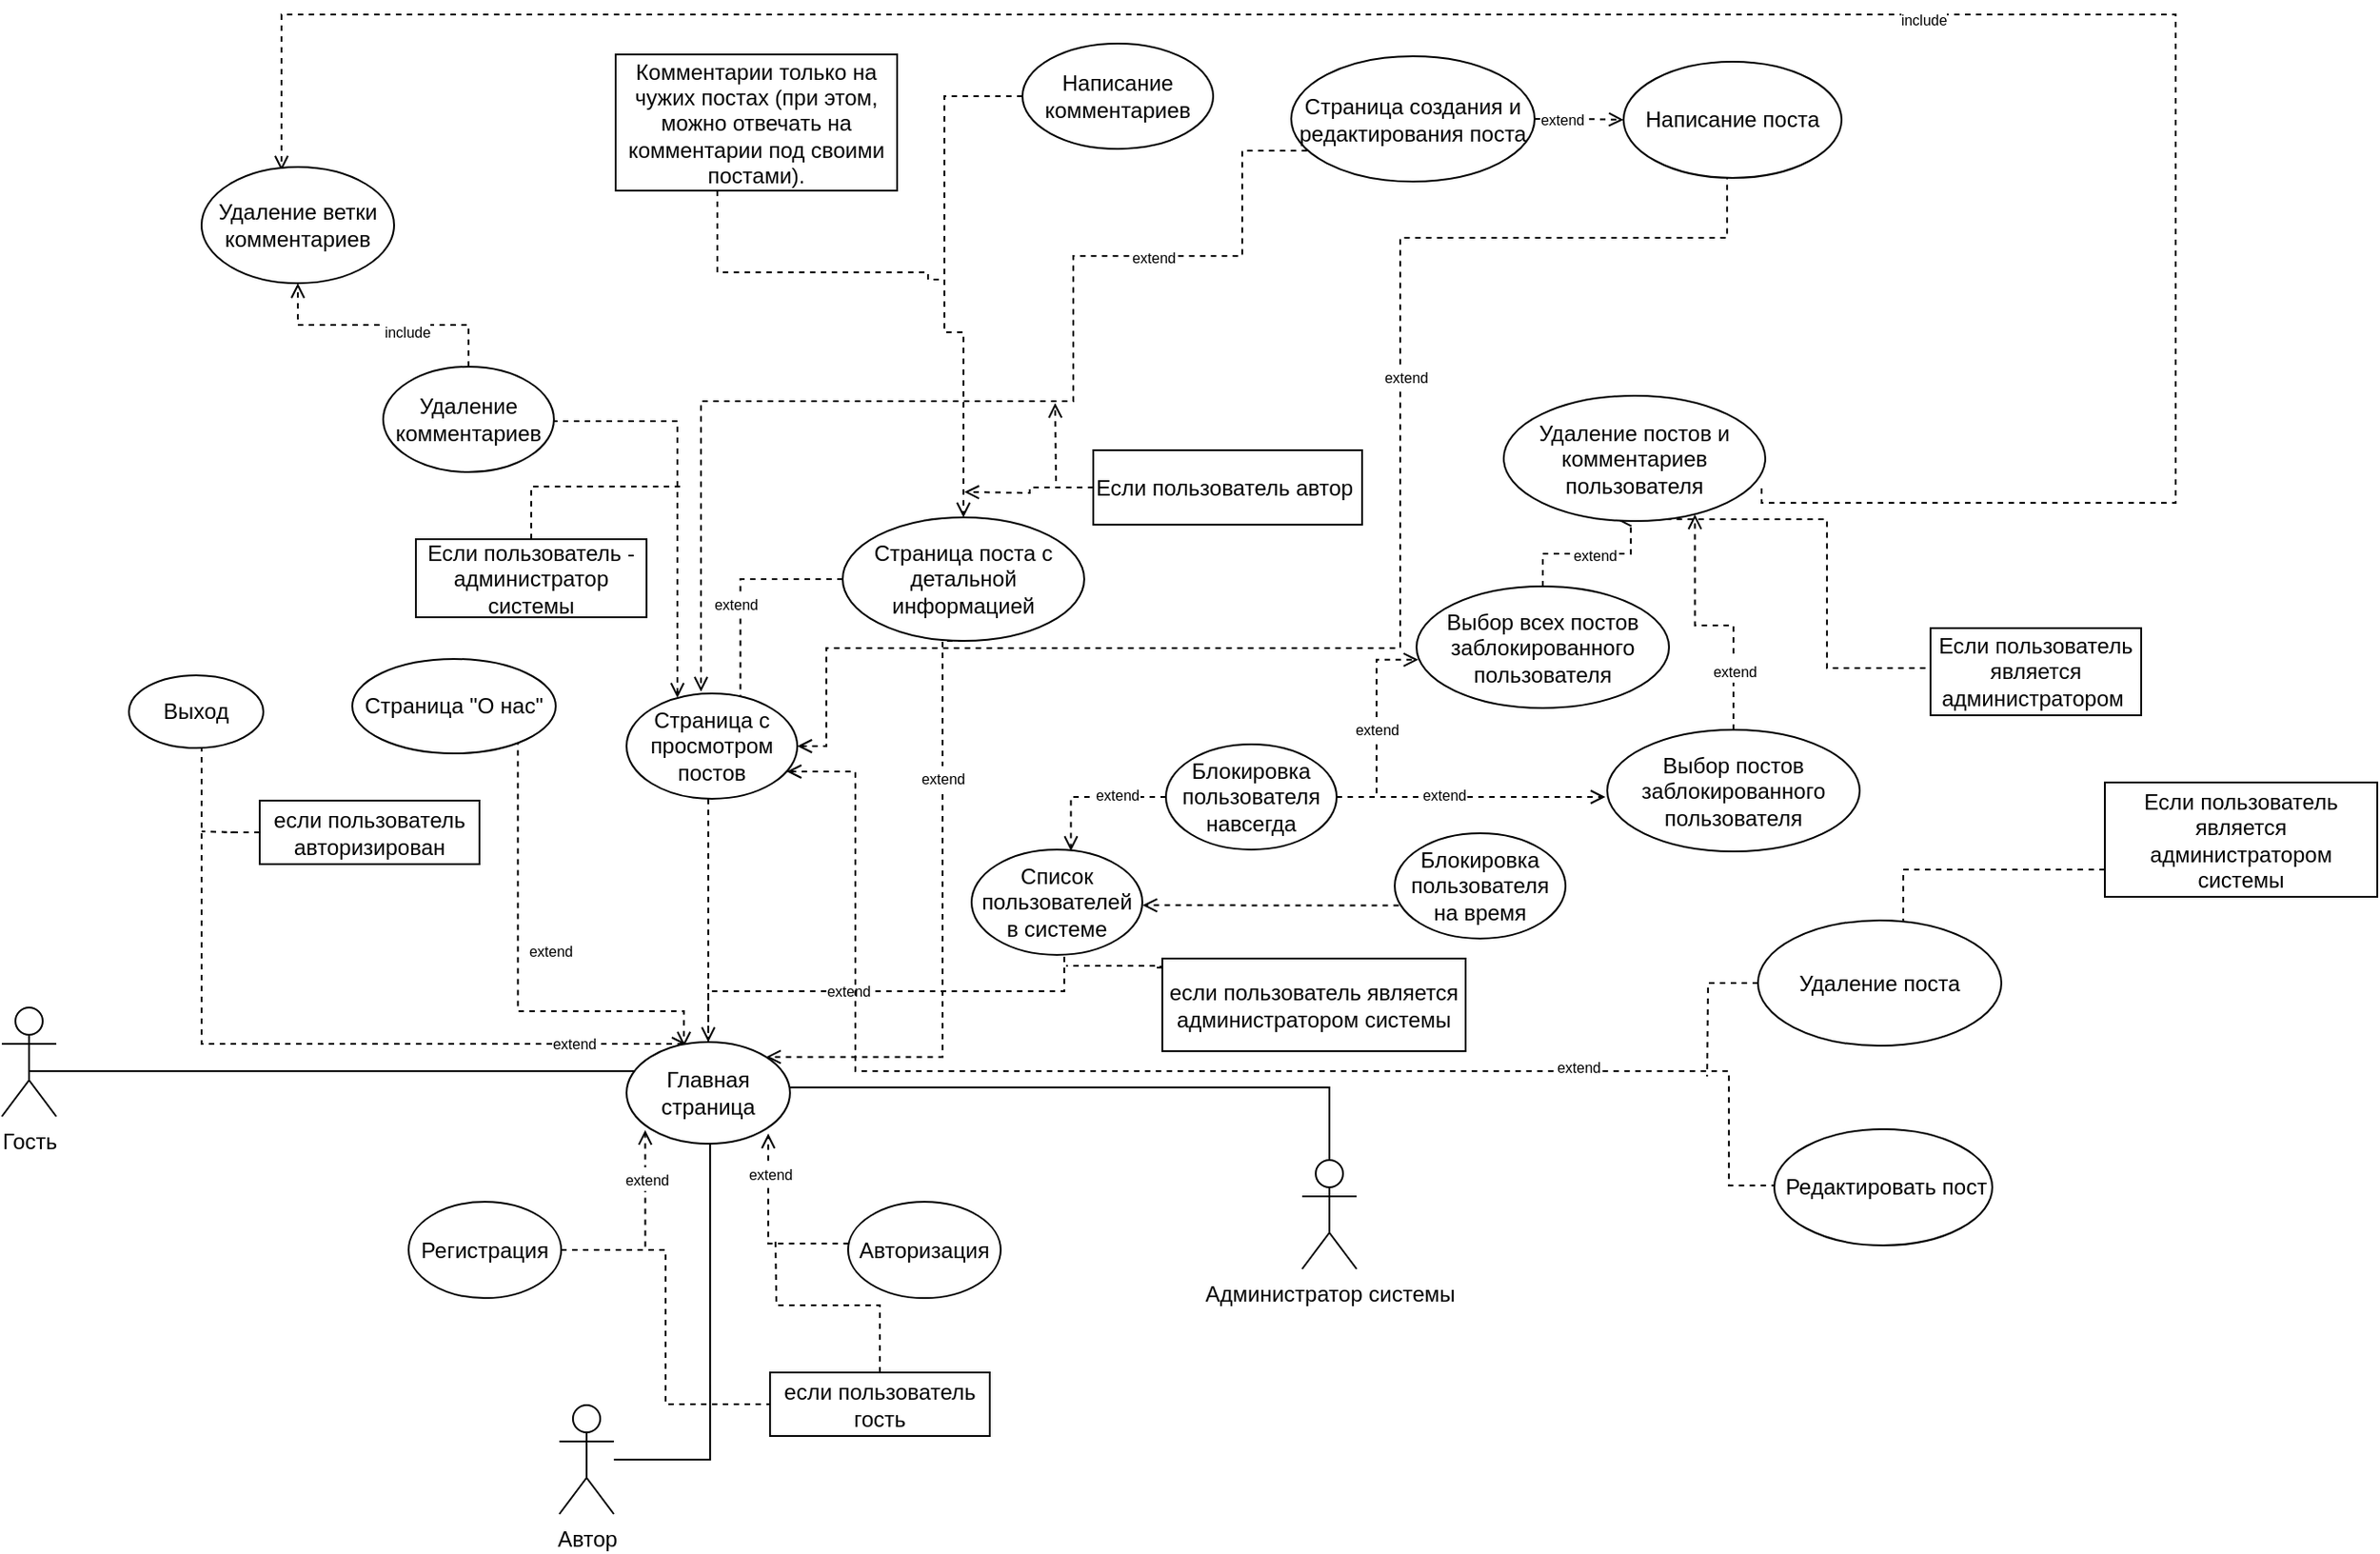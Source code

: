 <mxfile version="21.2.9" type="device">
  <diagram id="sm91266Ict_wW0NmNDLB" name="Страница 1">
    <mxGraphModel dx="1687" dy="1758" grid="1" gridSize="1" guides="1" tooltips="1" connect="1" arrows="1" fold="1" page="1" pageScale="1" pageWidth="1169" pageHeight="827" math="0" shadow="0">
      <root>
        <mxCell id="0" />
        <mxCell id="1" parent="0" />
        <mxCell id="CzZOBHB6xr2A1SYbztx6-7" style="edgeStyle=orthogonalEdgeStyle;rounded=0;orthogonalLoop=1;jettySize=auto;html=1;entryX=0.069;entryY=0.286;entryDx=0;entryDy=0;entryPerimeter=0;endArrow=none;endFill=0;exitX=0.5;exitY=0.5;exitDx=0;exitDy=0;exitPerimeter=0;" parent="1" source="CzZOBHB6xr2A1SYbztx6-3" target="CzZOBHB6xr2A1SYbztx6-6" edge="1">
          <mxGeometry relative="1" as="geometry">
            <Array as="points">
              <mxPoint x="305" y="113" />
            </Array>
          </mxGeometry>
        </mxCell>
        <mxCell id="CzZOBHB6xr2A1SYbztx6-3" value="Гость" style="shape=umlActor;verticalLabelPosition=bottom;verticalAlign=top;html=1;outlineConnect=0;" parent="1" vertex="1">
          <mxGeometry x="290" y="78" width="30" height="60" as="geometry" />
        </mxCell>
        <mxCell id="CzZOBHB6xr2A1SYbztx6-8" style="edgeStyle=orthogonalEdgeStyle;rounded=0;orthogonalLoop=1;jettySize=auto;html=1;endArrow=none;endFill=0;entryX=0.511;entryY=0.661;entryDx=0;entryDy=0;entryPerimeter=0;" parent="1" source="CzZOBHB6xr2A1SYbztx6-4" target="CzZOBHB6xr2A1SYbztx6-6" edge="1">
          <mxGeometry relative="1" as="geometry">
            <mxPoint x="587" y="456" as="targetPoint" />
          </mxGeometry>
        </mxCell>
        <mxCell id="CzZOBHB6xr2A1SYbztx6-4" value="Автор" style="shape=umlActor;verticalLabelPosition=bottom;verticalAlign=top;html=1;outlineConnect=0;" parent="1" vertex="1">
          <mxGeometry x="597" y="297" width="30" height="60" as="geometry" />
        </mxCell>
        <mxCell id="CzZOBHB6xr2A1SYbztx6-9" style="edgeStyle=orthogonalEdgeStyle;rounded=0;orthogonalLoop=1;jettySize=auto;html=1;entryX=0.968;entryY=0.332;entryDx=0;entryDy=0;entryPerimeter=0;endArrow=none;endFill=0;" parent="1" source="CzZOBHB6xr2A1SYbztx6-5" target="CzZOBHB6xr2A1SYbztx6-6" edge="1">
          <mxGeometry relative="1" as="geometry">
            <mxPoint x="908" y="111" as="targetPoint" />
            <Array as="points">
              <mxPoint x="721" y="122" />
            </Array>
          </mxGeometry>
        </mxCell>
        <mxCell id="CzZOBHB6xr2A1SYbztx6-5" value="Администратор системы" style="shape=umlActor;verticalLabelPosition=bottom;verticalAlign=top;html=1;outlineConnect=0;" parent="1" vertex="1">
          <mxGeometry x="1006" y="162" width="30" height="60" as="geometry" />
        </mxCell>
        <mxCell id="CzZOBHB6xr2A1SYbztx6-24" style="edgeStyle=orthogonalEdgeStyle;rounded=0;orthogonalLoop=1;jettySize=auto;html=1;dashed=1;endArrow=none;endFill=0;entryX=0.5;entryY=1;entryDx=0;entryDy=0;" parent="1" source="CzZOBHB6xr2A1SYbztx6-6" target="CzZOBHB6xr2A1SYbztx6-26" edge="1">
          <mxGeometry relative="1" as="geometry">
            <mxPoint x="849" y="45" as="targetPoint" />
            <Array as="points">
              <mxPoint x="679" y="69" />
              <mxPoint x="875" y="69" />
              <mxPoint x="875" y="45" />
              <mxPoint x="871" y="45" />
            </Array>
          </mxGeometry>
        </mxCell>
        <mxCell id="CzZOBHB6xr2A1SYbztx6-29" value="&lt;font style=&quot;font-size: 8px;&quot;&gt;extend&lt;/font&gt;" style="edgeLabel;html=1;align=center;verticalAlign=middle;resizable=0;points=[];" parent="CzZOBHB6xr2A1SYbztx6-24" vertex="1" connectable="0">
          <mxGeometry x="0.172" y="2" relative="1" as="geometry">
            <mxPoint x="-45" y="1" as="offset" />
          </mxGeometry>
        </mxCell>
        <mxCell id="CzZOBHB6xr2A1SYbztx6-35" style="edgeStyle=orthogonalEdgeStyle;rounded=0;orthogonalLoop=1;jettySize=auto;html=1;endArrow=open;endFill=0;dashed=1;exitX=0.814;exitY=0.852;exitDx=0;exitDy=0;exitPerimeter=0;entryX=0.351;entryY=0.044;entryDx=0;entryDy=0;entryPerimeter=0;" parent="1" source="CzZOBHB6xr2A1SYbztx6-34" target="CzZOBHB6xr2A1SYbztx6-6" edge="1">
          <mxGeometry relative="1" as="geometry">
            <mxPoint x="643" y="86" as="targetPoint" />
            <Array as="points">
              <mxPoint x="574" y="80" />
              <mxPoint x="666" y="80" />
            </Array>
          </mxGeometry>
        </mxCell>
        <mxCell id="CzZOBHB6xr2A1SYbztx6-36" value="&lt;font style=&quot;font-size: 8px;&quot;&gt;extend&lt;/font&gt;" style="edgeLabel;html=1;align=center;verticalAlign=middle;resizable=0;points=[];" parent="CzZOBHB6xr2A1SYbztx6-35" vertex="1" connectable="0">
          <mxGeometry x="0.268" relative="1" as="geometry">
            <mxPoint x="2" y="-34" as="offset" />
          </mxGeometry>
        </mxCell>
        <mxCell id="CzZOBHB6xr2A1SYbztx6-67" style="edgeStyle=orthogonalEdgeStyle;rounded=0;orthogonalLoop=1;jettySize=auto;html=1;dashed=1;endArrow=open;endFill=0;" parent="1" target="CzZOBHB6xr2A1SYbztx6-6" edge="1">
          <mxGeometry relative="1" as="geometry">
            <mxPoint x="401" y="-54" as="targetPoint" />
            <mxPoint x="397" y="-69" as="sourcePoint" />
            <Array as="points">
              <mxPoint x="400" y="-69" />
              <mxPoint x="400" y="98" />
            </Array>
          </mxGeometry>
        </mxCell>
        <mxCell id="CzZOBHB6xr2A1SYbztx6-69" value="&lt;font style=&quot;font-size: 8px;&quot;&gt;extend&lt;/font&gt;" style="edgeLabel;html=1;align=center;verticalAlign=middle;resizable=0;points=[];" parent="CzZOBHB6xr2A1SYbztx6-67" vertex="1" connectable="0">
          <mxGeometry x="0.716" y="1" relative="1" as="geometry">
            <mxPoint as="offset" />
          </mxGeometry>
        </mxCell>
        <mxCell id="CzZOBHB6xr2A1SYbztx6-6" value="Главная страница" style="ellipse;whiteSpace=wrap;html=1;" parent="1" vertex="1">
          <mxGeometry x="634" y="97" width="90" height="56" as="geometry" />
        </mxCell>
        <mxCell id="CzZOBHB6xr2A1SYbztx6-11" style="edgeStyle=orthogonalEdgeStyle;rounded=0;orthogonalLoop=1;jettySize=auto;html=1;endArrow=none;endFill=0;dashed=1;" parent="1" edge="1">
          <mxGeometry relative="1" as="geometry">
            <mxPoint x="712" y="175.99" as="sourcePoint" />
            <mxPoint x="712" y="168" as="targetPoint" />
            <Array as="points">
              <mxPoint x="712" y="163.99" />
              <mxPoint x="713" y="163.99" />
              <mxPoint x="713" y="164.99" />
            </Array>
          </mxGeometry>
        </mxCell>
        <mxCell id="CzZOBHB6xr2A1SYbztx6-10" value="Авторизация" style="ellipse;whiteSpace=wrap;html=1;" parent="1" vertex="1">
          <mxGeometry x="756" y="185" width="84" height="53" as="geometry" />
        </mxCell>
        <mxCell id="CzZOBHB6xr2A1SYbztx6-13" value="&lt;font style=&quot;font-size: 8px;&quot;&gt;extend&lt;/font&gt;" style="edgeStyle=orthogonalEdgeStyle;rounded=0;orthogonalLoop=1;jettySize=auto;html=1;endArrow=open;endFill=0;dashed=1;entryX=0.867;entryY=0.9;entryDx=0;entryDy=0;entryPerimeter=0;" parent="1" source="CzZOBHB6xr2A1SYbztx6-10" target="CzZOBHB6xr2A1SYbztx6-6" edge="1">
          <mxGeometry x="0.577" y="-1" relative="1" as="geometry">
            <mxPoint x="766" y="194" as="sourcePoint" />
            <mxPoint x="712" y="154" as="targetPoint" />
            <Array as="points">
              <mxPoint x="712" y="208" />
            </Array>
            <mxPoint as="offset" />
          </mxGeometry>
        </mxCell>
        <mxCell id="CzZOBHB6xr2A1SYbztx6-22" style="edgeStyle=orthogonalEdgeStyle;rounded=0;orthogonalLoop=1;jettySize=auto;html=1;entryX=0.114;entryY=0.865;entryDx=0;entryDy=0;entryPerimeter=0;endArrow=open;endFill=0;dashed=1;" parent="1" source="CzZOBHB6xr2A1SYbztx6-21" target="CzZOBHB6xr2A1SYbztx6-6" edge="1">
          <mxGeometry relative="1" as="geometry" />
        </mxCell>
        <mxCell id="CzZOBHB6xr2A1SYbztx6-23" value="&lt;font style=&quot;font-size: 8px;&quot;&gt;extend&lt;/font&gt;" style="edgeLabel;html=1;align=center;verticalAlign=middle;resizable=0;points=[];" parent="CzZOBHB6xr2A1SYbztx6-22" vertex="1" connectable="0">
          <mxGeometry x="0.53" relative="1" as="geometry">
            <mxPoint as="offset" />
          </mxGeometry>
        </mxCell>
        <mxCell id="HKZLChQpOovR4G1xa8em-35" style="edgeStyle=orthogonalEdgeStyle;rounded=0;orthogonalLoop=1;jettySize=auto;html=1;entryX=0;entryY=0.5;entryDx=0;entryDy=0;dashed=1;endArrow=none;endFill=0;" parent="1" source="CzZOBHB6xr2A1SYbztx6-21" target="HKZLChQpOovR4G1xa8em-33" edge="1">
          <mxGeometry relative="1" as="geometry" />
        </mxCell>
        <mxCell id="CzZOBHB6xr2A1SYbztx6-21" value="Регистрация" style="ellipse;whiteSpace=wrap;html=1;" parent="1" vertex="1">
          <mxGeometry x="514" y="185" width="84" height="53" as="geometry" />
        </mxCell>
        <mxCell id="HKZLChQpOovR4G1xa8em-3" style="edgeStyle=orthogonalEdgeStyle;rounded=0;orthogonalLoop=1;jettySize=auto;html=1;dashed=1;entryX=1.001;entryY=0.529;entryDx=0;entryDy=0;entryPerimeter=0;exitX=0.024;exitY=0.685;exitDx=0;exitDy=0;exitPerimeter=0;endArrow=open;endFill=0;" parent="1" source="HKZLChQpOovR4G1xa8em-4" target="CzZOBHB6xr2A1SYbztx6-26" edge="1">
          <mxGeometry relative="1" as="geometry">
            <mxPoint x="915" y="20" as="targetPoint" />
            <mxPoint x="1043" y="21" as="sourcePoint" />
            <Array as="points">
              <mxPoint x="1056" y="22" />
              <mxPoint x="1057" y="21" />
            </Array>
          </mxGeometry>
        </mxCell>
        <mxCell id="CzZOBHB6xr2A1SYbztx6-26" value="Список пользователей в системе" style="ellipse;whiteSpace=wrap;html=1;" parent="1" vertex="1">
          <mxGeometry x="824" y="-9" width="94" height="58" as="geometry" />
        </mxCell>
        <mxCell id="CzZOBHB6xr2A1SYbztx6-28" style="edgeStyle=orthogonalEdgeStyle;rounded=0;orthogonalLoop=1;jettySize=auto;html=1;entryX=0.582;entryY=0.013;entryDx=0;entryDy=0;entryPerimeter=0;endArrow=open;endFill=0;dashed=1;" parent="1" source="CzZOBHB6xr2A1SYbztx6-27" target="CzZOBHB6xr2A1SYbztx6-26" edge="1">
          <mxGeometry relative="1" as="geometry" />
        </mxCell>
        <mxCell id="CzZOBHB6xr2A1SYbztx6-30" value="&lt;font style=&quot;font-size: 8px;&quot;&gt;extend&lt;/font&gt;" style="edgeLabel;html=1;align=center;verticalAlign=middle;resizable=0;points=[];" parent="CzZOBHB6xr2A1SYbztx6-28" vertex="1" connectable="0">
          <mxGeometry x="0.115" y="-1" relative="1" as="geometry">
            <mxPoint x="18" y="-1" as="offset" />
          </mxGeometry>
        </mxCell>
        <mxCell id="iIgpIhfE_GZTqPhTx8C9-9" value="&lt;font style=&quot;font-size: 8px;&quot;&gt;extend&lt;/font&gt;" style="edgeStyle=orthogonalEdgeStyle;rounded=0;orthogonalLoop=1;jettySize=auto;html=1;entryX=0.007;entryY=0.603;entryDx=0;entryDy=0;entryPerimeter=0;dashed=1;endArrow=open;endFill=0;" parent="1" source="CzZOBHB6xr2A1SYbztx6-27" target="CzZOBHB6xr2A1SYbztx6-44" edge="1">
          <mxGeometry relative="1" as="geometry" />
        </mxCell>
        <mxCell id="o4W43aJyCqv1yzg-YPja-1" style="edgeStyle=orthogonalEdgeStyle;rounded=0;orthogonalLoop=1;jettySize=auto;html=1;dashed=1;startArrow=none;startFill=0;endArrow=open;endFill=0;" parent="1" source="CzZOBHB6xr2A1SYbztx6-27" edge="1">
          <mxGeometry relative="1" as="geometry">
            <mxPoint x="1173" y="-38" as="targetPoint" />
          </mxGeometry>
        </mxCell>
        <mxCell id="o4W43aJyCqv1yzg-YPja-3" value="&lt;font style=&quot;font-size: 8px;&quot;&gt;extend&lt;/font&gt;" style="edgeLabel;html=1;align=center;verticalAlign=middle;resizable=0;points=[];" parent="o4W43aJyCqv1yzg-YPja-1" vertex="1" connectable="0">
          <mxGeometry x="-0.215" y="2" relative="1" as="geometry">
            <mxPoint as="offset" />
          </mxGeometry>
        </mxCell>
        <mxCell id="CzZOBHB6xr2A1SYbztx6-27" value="Блокировка пользователя навсегда" style="ellipse;whiteSpace=wrap;html=1;" parent="1" vertex="1">
          <mxGeometry x="931" y="-67" width="94" height="58" as="geometry" />
        </mxCell>
        <mxCell id="CzZOBHB6xr2A1SYbztx6-75" style="edgeStyle=orthogonalEdgeStyle;rounded=0;orthogonalLoop=1;jettySize=auto;html=1;entryX=0.5;entryY=0;entryDx=0;entryDy=0;endArrow=open;endFill=0;dashed=1;" parent="1" source="CzZOBHB6xr2A1SYbztx6-32" target="CzZOBHB6xr2A1SYbztx6-6" edge="1">
          <mxGeometry relative="1" as="geometry">
            <Array as="points">
              <mxPoint x="679" y="-2" />
              <mxPoint x="679" y="-2" />
            </Array>
          </mxGeometry>
        </mxCell>
        <mxCell id="t2wk8PwcK764M3J-_1jS-20" style="edgeStyle=orthogonalEdgeStyle;rounded=0;orthogonalLoop=1;jettySize=auto;html=1;exitX=1;exitY=0.5;exitDx=0;exitDy=0;startArrow=open;startFill=0;dashed=1;endArrow=none;endFill=0;" edge="1" parent="1" source="CzZOBHB6xr2A1SYbztx6-32" target="t2wk8PwcK764M3J-_1jS-14">
          <mxGeometry relative="1" as="geometry">
            <mxPoint x="735" y="-66" as="sourcePoint" />
            <Array as="points">
              <mxPoint x="744" y="-66" />
              <mxPoint x="744" y="-120" />
              <mxPoint x="1060" y="-120" />
              <mxPoint x="1060" y="-346" />
              <mxPoint x="1240" y="-346" />
            </Array>
          </mxGeometry>
        </mxCell>
        <mxCell id="t2wk8PwcK764M3J-_1jS-30" value="&lt;font style=&quot;font-size: 8px;&quot;&gt;extend&lt;/font&gt;" style="edgeLabel;html=1;align=center;verticalAlign=middle;resizable=0;points=[];" vertex="1" connectable="0" parent="t2wk8PwcK764M3J-_1jS-20">
          <mxGeometry x="0.301" y="-3" relative="1" as="geometry">
            <mxPoint as="offset" />
          </mxGeometry>
        </mxCell>
        <mxCell id="t2wk8PwcK764M3J-_1jS-33" style="edgeStyle=orthogonalEdgeStyle;rounded=0;orthogonalLoop=1;jettySize=auto;html=1;dashed=1;endArrow=none;endFill=0;entryX=0;entryY=0.5;entryDx=0;entryDy=0;startArrow=open;startFill=0;" edge="1" parent="1" source="CzZOBHB6xr2A1SYbztx6-32" target="t2wk8PwcK764M3J-_1jS-34">
          <mxGeometry relative="1" as="geometry">
            <mxPoint x="827" y="-67" as="targetPoint" />
            <Array as="points">
              <mxPoint x="760" y="-52" />
              <mxPoint x="760" y="113" />
              <mxPoint x="1241" y="113" />
              <mxPoint x="1241" y="176" />
            </Array>
          </mxGeometry>
        </mxCell>
        <mxCell id="t2wk8PwcK764M3J-_1jS-36" value="&lt;font style=&quot;font-size: 8px;&quot;&gt;extend&lt;/font&gt;" style="edgeLabel;html=1;align=center;verticalAlign=middle;resizable=0;points=[];" vertex="1" connectable="0" parent="t2wk8PwcK764M3J-_1jS-33">
          <mxGeometry x="0.555" y="3" relative="1" as="geometry">
            <mxPoint as="offset" />
          </mxGeometry>
        </mxCell>
        <mxCell id="CzZOBHB6xr2A1SYbztx6-32" value="Страница с просмотром постов" style="ellipse;whiteSpace=wrap;html=1;" parent="1" vertex="1">
          <mxGeometry x="634" y="-95" width="94" height="58" as="geometry" />
        </mxCell>
        <mxCell id="CzZOBHB6xr2A1SYbztx6-34" value="Страница &quot;О нас&quot;" style="ellipse;whiteSpace=wrap;html=1;" parent="1" vertex="1">
          <mxGeometry x="483" y="-114" width="112" height="52" as="geometry" />
        </mxCell>
        <mxCell id="CzZOBHB6xr2A1SYbztx6-39" style="edgeStyle=orthogonalEdgeStyle;rounded=0;orthogonalLoop=1;jettySize=auto;html=1;entryX=0.667;entryY=0.026;entryDx=0;entryDy=0;entryPerimeter=0;dashed=1;endArrow=none;endFill=0;" parent="1" source="CzZOBHB6xr2A1SYbztx6-38" target="CzZOBHB6xr2A1SYbztx6-32" edge="1">
          <mxGeometry relative="1" as="geometry" />
        </mxCell>
        <mxCell id="CzZOBHB6xr2A1SYbztx6-40" value="&lt;font style=&quot;font-size: 8px;&quot;&gt;extend&lt;/font&gt;" style="edgeLabel;html=1;align=center;verticalAlign=middle;resizable=0;points=[];" parent="CzZOBHB6xr2A1SYbztx6-39" vertex="1" connectable="0">
          <mxGeometry x="0.143" y="-3" relative="1" as="geometry">
            <mxPoint as="offset" />
          </mxGeometry>
        </mxCell>
        <mxCell id="CzZOBHB6xr2A1SYbztx6-41" value="&lt;font style=&quot;font-size: 8px;&quot;&gt;extend&lt;/font&gt;" style="edgeStyle=orthogonalEdgeStyle;rounded=0;orthogonalLoop=1;jettySize=auto;html=1;entryX=1;entryY=0;entryDx=0;entryDy=0;exitX=0.5;exitY=1;exitDx=0;exitDy=0;endArrow=open;endFill=0;dashed=1;" parent="1" source="CzZOBHB6xr2A1SYbztx6-38" target="CzZOBHB6xr2A1SYbztx6-6" edge="1">
          <mxGeometry x="-0.488" relative="1" as="geometry">
            <Array as="points">
              <mxPoint x="808" y="105" />
            </Array>
            <mxPoint as="offset" />
          </mxGeometry>
        </mxCell>
        <mxCell id="CzZOBHB6xr2A1SYbztx6-63" style="edgeStyle=orthogonalEdgeStyle;rounded=0;orthogonalLoop=1;jettySize=auto;html=1;entryX=0.296;entryY=0.041;entryDx=0;entryDy=0;strokeColor=default;dashed=1;endArrow=open;endFill=0;entryPerimeter=0;exitX=1;exitY=0.5;exitDx=0;exitDy=0;" parent="1" source="CzZOBHB6xr2A1SYbztx6-62" target="CzZOBHB6xr2A1SYbztx6-32" edge="1">
          <mxGeometry relative="1" as="geometry">
            <mxPoint x="636" y="-192" as="sourcePoint" />
            <Array as="points">
              <mxPoint x="594" y="-245" />
              <mxPoint x="662" y="-245" />
              <mxPoint x="662" y="-93" />
            </Array>
          </mxGeometry>
        </mxCell>
        <mxCell id="CzZOBHB6xr2A1SYbztx6-66" value="extend" style="edgeLabel;html=1;align=center;verticalAlign=middle;resizable=0;points=[];fontSize=8;" parent="CzZOBHB6xr2A1SYbztx6-63" vertex="1" connectable="0">
          <mxGeometry x="0.247" relative="1" as="geometry">
            <mxPoint x="-49" y="1" as="offset" />
          </mxGeometry>
        </mxCell>
        <mxCell id="CzZOBHB6xr2A1SYbztx6-38" value="Страница поста с детальной информацией" style="ellipse;whiteSpace=wrap;html=1;" parent="1" vertex="1">
          <mxGeometry x="753" y="-192" width="133" height="68" as="geometry" />
        </mxCell>
        <mxCell id="o4W43aJyCqv1yzg-YPja-4" value="&lt;font style=&quot;font-size: 8px;&quot;&gt;extend&lt;/font&gt;" style="edgeStyle=orthogonalEdgeStyle;rounded=0;orthogonalLoop=1;jettySize=auto;html=1;entryX=0.432;entryY=0.99;entryDx=0;entryDy=0;entryPerimeter=0;dashed=1;endArrow=open;endFill=0;" parent="1" source="CzZOBHB6xr2A1SYbztx6-44" target="CzZOBHB6xr2A1SYbztx6-46" edge="1">
          <mxGeometry relative="1" as="geometry">
            <Array as="points">
              <mxPoint x="1139" y="-172" />
              <mxPoint x="1187" y="-172" />
            </Array>
          </mxGeometry>
        </mxCell>
        <mxCell id="CzZOBHB6xr2A1SYbztx6-44" value="Выбор всех постов заблокированного пользователя" style="ellipse;whiteSpace=wrap;html=1;" parent="1" vertex="1">
          <mxGeometry x="1069" y="-154" width="139" height="67" as="geometry" />
        </mxCell>
        <mxCell id="o4W43aJyCqv1yzg-YPja-6" style="edgeStyle=orthogonalEdgeStyle;rounded=0;orthogonalLoop=1;jettySize=auto;html=1;dashed=1;endArrow=none;endFill=0;entryX=0.003;entryY=0.418;entryDx=0;entryDy=0;entryPerimeter=0;" parent="1" source="CzZOBHB6xr2A1SYbztx6-46" target="iIgpIhfE_GZTqPhTx8C9-2" edge="1">
          <mxGeometry relative="1" as="geometry">
            <mxPoint x="1330" y="-109" as="targetPoint" />
            <Array as="points">
              <mxPoint x="1295" y="-191" />
              <mxPoint x="1295" y="-109" />
              <mxPoint x="1352" y="-109" />
            </Array>
          </mxGeometry>
        </mxCell>
        <mxCell id="o4W43aJyCqv1yzg-YPja-12" style="edgeStyle=orthogonalEdgeStyle;rounded=0;orthogonalLoop=1;jettySize=auto;html=1;exitX=0.986;exitY=0.739;exitDx=0;exitDy=0;exitPerimeter=0;entryX=0.415;entryY=0.031;entryDx=0;entryDy=0;entryPerimeter=0;dashed=1;endArrow=open;endFill=0;" parent="1" source="CzZOBHB6xr2A1SYbztx6-46" target="o4W43aJyCqv1yzg-YPja-10" edge="1">
          <mxGeometry relative="1" as="geometry">
            <mxPoint x="493" y="-385" as="targetPoint" />
            <Array as="points">
              <mxPoint x="1487" y="-200" />
              <mxPoint x="1487" y="-469" />
              <mxPoint x="444" y="-469" />
            </Array>
          </mxGeometry>
        </mxCell>
        <mxCell id="o4W43aJyCqv1yzg-YPja-13" value="&lt;font style=&quot;font-size: 8px;&quot;&gt;include&lt;/font&gt;" style="edgeLabel;html=1;align=center;verticalAlign=middle;resizable=0;points=[];" parent="o4W43aJyCqv1yzg-YPja-12" vertex="1" connectable="0">
          <mxGeometry x="-0.212" y="2" relative="1" as="geometry">
            <mxPoint as="offset" />
          </mxGeometry>
        </mxCell>
        <mxCell id="CzZOBHB6xr2A1SYbztx6-46" value="Удаление постов и комментариев пользователя" style="ellipse;whiteSpace=wrap;html=1;" parent="1" vertex="1">
          <mxGeometry x="1117" y="-259" width="144" height="69" as="geometry" />
        </mxCell>
        <mxCell id="HKZLChQpOovR4G1xa8em-27" style="edgeStyle=orthogonalEdgeStyle;rounded=0;orthogonalLoop=1;jettySize=auto;html=1;dashed=1;endArrow=open;endFill=0;" parent="1" source="CzZOBHB6xr2A1SYbztx6-49" target="CzZOBHB6xr2A1SYbztx6-38" edge="1">
          <mxGeometry relative="1" as="geometry">
            <Array as="points">
              <mxPoint x="809" y="-424" />
              <mxPoint x="809" y="-294" />
            </Array>
          </mxGeometry>
        </mxCell>
        <mxCell id="CzZOBHB6xr2A1SYbztx6-49" value="Написание комментариев" style="ellipse;whiteSpace=wrap;html=1;" parent="1" vertex="1">
          <mxGeometry x="852" y="-453" width="105" height="58" as="geometry" />
        </mxCell>
        <mxCell id="o4W43aJyCqv1yzg-YPja-9" style="edgeStyle=orthogonalEdgeStyle;rounded=0;orthogonalLoop=1;jettySize=auto;html=1;dashed=1;endArrow=open;endFill=0;entryX=0.5;entryY=1;entryDx=0;entryDy=0;" parent="1" source="CzZOBHB6xr2A1SYbztx6-62" target="o4W43aJyCqv1yzg-YPja-10" edge="1">
          <mxGeometry relative="1" as="geometry">
            <mxPoint x="461" y="-306" as="targetPoint" />
          </mxGeometry>
        </mxCell>
        <mxCell id="o4W43aJyCqv1yzg-YPja-11" value="&lt;font style=&quot;font-size: 8px;&quot;&gt;include&lt;/font&gt;" style="edgeLabel;html=1;align=center;verticalAlign=middle;resizable=0;points=[];" parent="o4W43aJyCqv1yzg-YPja-9" vertex="1" connectable="0">
          <mxGeometry x="-0.186" y="3" relative="1" as="geometry">
            <mxPoint as="offset" />
          </mxGeometry>
        </mxCell>
        <mxCell id="CzZOBHB6xr2A1SYbztx6-62" value="Удаление комментариев" style="ellipse;whiteSpace=wrap;html=1;" parent="1" vertex="1">
          <mxGeometry x="500" y="-275" width="94" height="58" as="geometry" />
        </mxCell>
        <mxCell id="CzZOBHB6xr2A1SYbztx6-68" value="Выход" style="ellipse;whiteSpace=wrap;html=1;" parent="1" vertex="1">
          <mxGeometry x="360" y="-105" width="74" height="40" as="geometry" />
        </mxCell>
        <mxCell id="CzZOBHB6xr2A1SYbztx6-71" style="edgeStyle=orthogonalEdgeStyle;rounded=0;orthogonalLoop=1;jettySize=auto;html=1;dashed=1;endArrow=none;endFill=0;" parent="1" source="CzZOBHB6xr2A1SYbztx6-70" edge="1">
          <mxGeometry relative="1" as="geometry">
            <mxPoint x="400" y="-19" as="targetPoint" />
          </mxGeometry>
        </mxCell>
        <mxCell id="CzZOBHB6xr2A1SYbztx6-70" value="&lt;font style=&quot;font-size: 12px;&quot;&gt;если пользователь авторизирован&lt;/font&gt;" style="rounded=0;whiteSpace=wrap;html=1;fillStyle=auto;strokeColor=default;fontFamily=Helvetica;fontSize=12;fontColor=#030303;fillColor=default;gradientColor=none;" parent="1" vertex="1">
          <mxGeometry x="432" y="-36" width="121" height="35" as="geometry" />
        </mxCell>
        <mxCell id="CzZOBHB6xr2A1SYbztx6-73" style="edgeStyle=orthogonalEdgeStyle;rounded=0;orthogonalLoop=1;jettySize=auto;html=1;endArrow=none;endFill=0;dashed=1;" parent="1" edge="1">
          <mxGeometry relative="1" as="geometry">
            <mxPoint x="876" y="55" as="targetPoint" />
            <Array as="points">
              <mxPoint x="928" y="56" />
            </Array>
            <mxPoint x="926" y="56" as="sourcePoint" />
          </mxGeometry>
        </mxCell>
        <mxCell id="CzZOBHB6xr2A1SYbztx6-72" value="если пользователь является администратором системы" style="rounded=0;whiteSpace=wrap;html=1;fillStyle=auto;strokeColor=default;fontFamily=Helvetica;fontSize=12;fontColor=#030303;fillColor=default;gradientColor=none;" parent="1" vertex="1">
          <mxGeometry x="929" y="51" width="167" height="51" as="geometry" />
        </mxCell>
        <mxCell id="CzZOBHB6xr2A1SYbztx6-77" style="edgeStyle=orthogonalEdgeStyle;rounded=0;orthogonalLoop=1;jettySize=auto;html=1;dashed=1;endArrow=none;endFill=0;exitX=0.5;exitY=0;exitDx=0;exitDy=0;" parent="1" source="CzZOBHB6xr2A1SYbztx6-76" edge="1">
          <mxGeometry relative="1" as="geometry">
            <mxPoint x="661" y="-210" as="targetPoint" />
            <Array as="points">
              <mxPoint x="582" y="-209" />
              <mxPoint x="663" y="-209" />
            </Array>
          </mxGeometry>
        </mxCell>
        <mxCell id="CzZOBHB6xr2A1SYbztx6-76" value="Если пользователь - администратор системы" style="rounded=0;whiteSpace=wrap;html=1;fillStyle=auto;strokeColor=default;fontFamily=Helvetica;fontSize=12;fontColor=#030303;fillColor=default;gradientColor=none;" parent="1" vertex="1">
          <mxGeometry x="518" y="-180" width="127" height="43" as="geometry" />
        </mxCell>
        <mxCell id="HKZLChQpOovR4G1xa8em-2" style="edgeStyle=orthogonalEdgeStyle;rounded=0;orthogonalLoop=1;jettySize=auto;html=1;dashed=1;endArrow=none;endFill=0;" parent="1" source="HKZLChQpOovR4G1xa8em-1" edge="1">
          <mxGeometry relative="1" as="geometry">
            <mxPoint x="808" y="-323" as="targetPoint" />
            <Array as="points">
              <mxPoint x="684" y="-327" />
              <mxPoint x="800" y="-327" />
              <mxPoint x="800" y="-323" />
              <mxPoint x="808" y="-323" />
            </Array>
          </mxGeometry>
        </mxCell>
        <mxCell id="HKZLChQpOovR4G1xa8em-1" value="Комментарии только на чужих постах (при этом, можно отвечать на комментарии под своими постами)." style="rounded=0;whiteSpace=wrap;html=1;fillStyle=auto;strokeColor=default;fontFamily=Helvetica;fontSize=12;fontColor=#030303;fillColor=default;gradientColor=none;" parent="1" vertex="1">
          <mxGeometry x="628" y="-447" width="155" height="75" as="geometry" />
        </mxCell>
        <mxCell id="HKZLChQpOovR4G1xa8em-4" value="Блокировка пользователя на время" style="ellipse;whiteSpace=wrap;html=1;" parent="1" vertex="1">
          <mxGeometry x="1057" y="-18" width="94" height="58" as="geometry" />
        </mxCell>
        <mxCell id="HKZLChQpOovR4G1xa8em-22" style="edgeStyle=orthogonalEdgeStyle;rounded=0;orthogonalLoop=1;jettySize=auto;html=1;endArrow=open;endFill=0;dashed=1;exitX=0.1;exitY=0.773;exitDx=0;exitDy=0;exitPerimeter=0;" parent="1" source="t2wk8PwcK764M3J-_1jS-9" edge="1">
          <mxGeometry relative="1" as="geometry">
            <mxPoint x="675" y="-96" as="targetPoint" />
            <Array as="points">
              <mxPoint x="1013" y="-394" />
              <mxPoint x="973" y="-394" />
              <mxPoint x="973" y="-336" />
              <mxPoint x="880" y="-336" />
              <mxPoint x="880" y="-256" />
              <mxPoint x="675" y="-256" />
            </Array>
            <mxPoint x="936.656" y="-336" as="sourcePoint" />
          </mxGeometry>
        </mxCell>
        <mxCell id="HKZLChQpOovR4G1xa8em-29" value="&lt;font style=&quot;font-size: 8px;&quot;&gt;extend&lt;/font&gt;" style="edgeLabel;html=1;align=center;verticalAlign=middle;resizable=0;points=[];" parent="HKZLChQpOovR4G1xa8em-22" vertex="1" connectable="0">
          <mxGeometry x="-0.532" relative="1" as="geometry">
            <mxPoint as="offset" />
          </mxGeometry>
        </mxCell>
        <mxCell id="HKZLChQpOovR4G1xa8em-34" style="edgeStyle=orthogonalEdgeStyle;rounded=0;orthogonalLoop=1;jettySize=auto;html=1;endArrow=none;endFill=0;dashed=1;" parent="1" source="HKZLChQpOovR4G1xa8em-33" edge="1">
          <mxGeometry relative="1" as="geometry">
            <mxPoint x="716" y="204" as="targetPoint" />
          </mxGeometry>
        </mxCell>
        <mxCell id="HKZLChQpOovR4G1xa8em-33" value="&lt;font style=&quot;font-size: 12px;&quot;&gt;если пользователь гость&lt;/font&gt;" style="rounded=0;whiteSpace=wrap;html=1;fillStyle=auto;strokeColor=default;fontFamily=Helvetica;fontSize=12;fontColor=#030303;fillColor=default;gradientColor=none;" parent="1" vertex="1">
          <mxGeometry x="713" y="279" width="121" height="35" as="geometry" />
        </mxCell>
        <mxCell id="iIgpIhfE_GZTqPhTx8C9-2" value="Если пользователь является администратором&amp;nbsp;" style="rounded=0;whiteSpace=wrap;html=1;fillStyle=auto;strokeColor=default;fontFamily=Helvetica;fontSize=12;fontColor=#030303;fillColor=default;gradientColor=none;" parent="1" vertex="1">
          <mxGeometry x="1352" y="-131" width="116" height="48" as="geometry" />
        </mxCell>
        <mxCell id="o4W43aJyCqv1yzg-YPja-5" value="&lt;font style=&quot;font-size: 8px;&quot;&gt;extend&lt;/font&gt;" style="edgeStyle=orthogonalEdgeStyle;rounded=0;orthogonalLoop=1;jettySize=auto;html=1;entryX=0.731;entryY=0.947;entryDx=0;entryDy=0;entryPerimeter=0;endArrow=open;endFill=0;dashed=1;" parent="1" source="o4W43aJyCqv1yzg-YPja-2" target="CzZOBHB6xr2A1SYbztx6-46" edge="1">
          <mxGeometry x="-0.527" relative="1" as="geometry">
            <mxPoint as="offset" />
          </mxGeometry>
        </mxCell>
        <mxCell id="o4W43aJyCqv1yzg-YPja-2" value="Выбор постов заблокированного пользователя" style="ellipse;whiteSpace=wrap;html=1;" parent="1" vertex="1">
          <mxGeometry x="1174" y="-75" width="139" height="67" as="geometry" />
        </mxCell>
        <mxCell id="o4W43aJyCqv1yzg-YPja-10" value="Удаление ветки комментариев" style="ellipse;whiteSpace=wrap;html=1;" parent="1" vertex="1">
          <mxGeometry x="400" y="-385" width="106" height="64" as="geometry" />
        </mxCell>
        <mxCell id="t2wk8PwcK764M3J-_1jS-3" style="edgeStyle=orthogonalEdgeStyle;rounded=0;orthogonalLoop=1;jettySize=auto;html=1;dashed=1;endArrow=open;endFill=0;" edge="1" parent="1" source="t2wk8PwcK764M3J-_1jS-2">
          <mxGeometry relative="1" as="geometry">
            <mxPoint x="870" y="-255" as="targetPoint" />
          </mxGeometry>
        </mxCell>
        <mxCell id="t2wk8PwcK764M3J-_1jS-5" style="edgeStyle=orthogonalEdgeStyle;rounded=0;orthogonalLoop=1;jettySize=auto;html=1;dashed=1;endArrow=open;endFill=0;" edge="1" parent="1" source="t2wk8PwcK764M3J-_1jS-2">
          <mxGeometry relative="1" as="geometry">
            <mxPoint x="820" y="-206" as="targetPoint" />
          </mxGeometry>
        </mxCell>
        <mxCell id="t2wk8PwcK764M3J-_1jS-2" value="Если пользователь автор&amp;nbsp;" style="rounded=0;whiteSpace=wrap;html=1;fillStyle=auto;strokeColor=default;fontFamily=Helvetica;fontSize=12;fontColor=#030303;fillColor=default;gradientColor=none;" vertex="1" parent="1">
          <mxGeometry x="891" y="-229" width="148" height="41" as="geometry" />
        </mxCell>
        <mxCell id="t2wk8PwcK764M3J-_1jS-17" style="edgeStyle=orthogonalEdgeStyle;rounded=0;orthogonalLoop=1;jettySize=auto;html=1;dashed=1;endArrow=open;endFill=0;" edge="1" parent="1" source="t2wk8PwcK764M3J-_1jS-9" target="t2wk8PwcK764M3J-_1jS-14">
          <mxGeometry relative="1" as="geometry" />
        </mxCell>
        <mxCell id="t2wk8PwcK764M3J-_1jS-31" value="&lt;font style=&quot;font-size: 8px;&quot;&gt;extend&lt;/font&gt;" style="edgeLabel;html=1;align=center;verticalAlign=middle;resizable=0;points=[];" vertex="1" connectable="0" parent="t2wk8PwcK764M3J-_1jS-17">
          <mxGeometry x="-0.39" y="1" relative="1" as="geometry">
            <mxPoint as="offset" />
          </mxGeometry>
        </mxCell>
        <mxCell id="t2wk8PwcK764M3J-_1jS-14" value="Написание поста" style="ellipse;whiteSpace=wrap;html=1;" vertex="1" parent="1">
          <mxGeometry x="1183" y="-443" width="120" height="64" as="geometry" />
        </mxCell>
        <mxCell id="t2wk8PwcK764M3J-_1jS-9" value="Страница создания и редактирования поста" style="ellipse;whiteSpace=wrap;html=1;" vertex="1" parent="1">
          <mxGeometry x="1000" y="-446" width="134" height="69" as="geometry" />
        </mxCell>
        <mxCell id="t2wk8PwcK764M3J-_1jS-38" style="edgeStyle=orthogonalEdgeStyle;rounded=0;orthogonalLoop=1;jettySize=auto;html=1;dashed=1;endArrow=none;endFill=0;entryX=0.619;entryY=0.014;entryDx=0;entryDy=0;entryPerimeter=0;" edge="1" parent="1" source="t2wk8PwcK764M3J-_1jS-26" target="t2wk8PwcK764M3J-_1jS-35">
          <mxGeometry relative="1" as="geometry">
            <mxPoint x="1238" y="61" as="targetPoint" />
            <Array as="points">
              <mxPoint x="1337" y="2" />
              <mxPoint x="1337" y="31" />
            </Array>
          </mxGeometry>
        </mxCell>
        <mxCell id="t2wk8PwcK764M3J-_1jS-26" value="Если пользователь является администратором системы" style="rounded=0;whiteSpace=wrap;html=1;fillStyle=auto;strokeColor=default;fontFamily=Helvetica;fontSize=12;fontColor=#030303;fillColor=default;gradientColor=none;" vertex="1" parent="1">
          <mxGeometry x="1448" y="-46" width="150" height="63" as="geometry" />
        </mxCell>
        <mxCell id="t2wk8PwcK764M3J-_1jS-34" value="&amp;nbsp;Редактировать пост" style="ellipse;whiteSpace=wrap;html=1;" vertex="1" parent="1">
          <mxGeometry x="1266" y="145" width="120" height="64" as="geometry" />
        </mxCell>
        <mxCell id="t2wk8PwcK764M3J-_1jS-37" style="edgeStyle=orthogonalEdgeStyle;rounded=0;orthogonalLoop=1;jettySize=auto;html=1;dashed=1;endArrow=none;endFill=0;startArrow=none;startFill=0;" edge="1" parent="1" source="t2wk8PwcK764M3J-_1jS-35">
          <mxGeometry relative="1" as="geometry">
            <mxPoint x="1229" y="116" as="targetPoint" />
          </mxGeometry>
        </mxCell>
        <mxCell id="t2wk8PwcK764M3J-_1jS-35" value="Удаление поста" style="ellipse;whiteSpace=wrap;html=1;" vertex="1" parent="1">
          <mxGeometry x="1257" y="30" width="134" height="69" as="geometry" />
        </mxCell>
      </root>
    </mxGraphModel>
  </diagram>
</mxfile>
